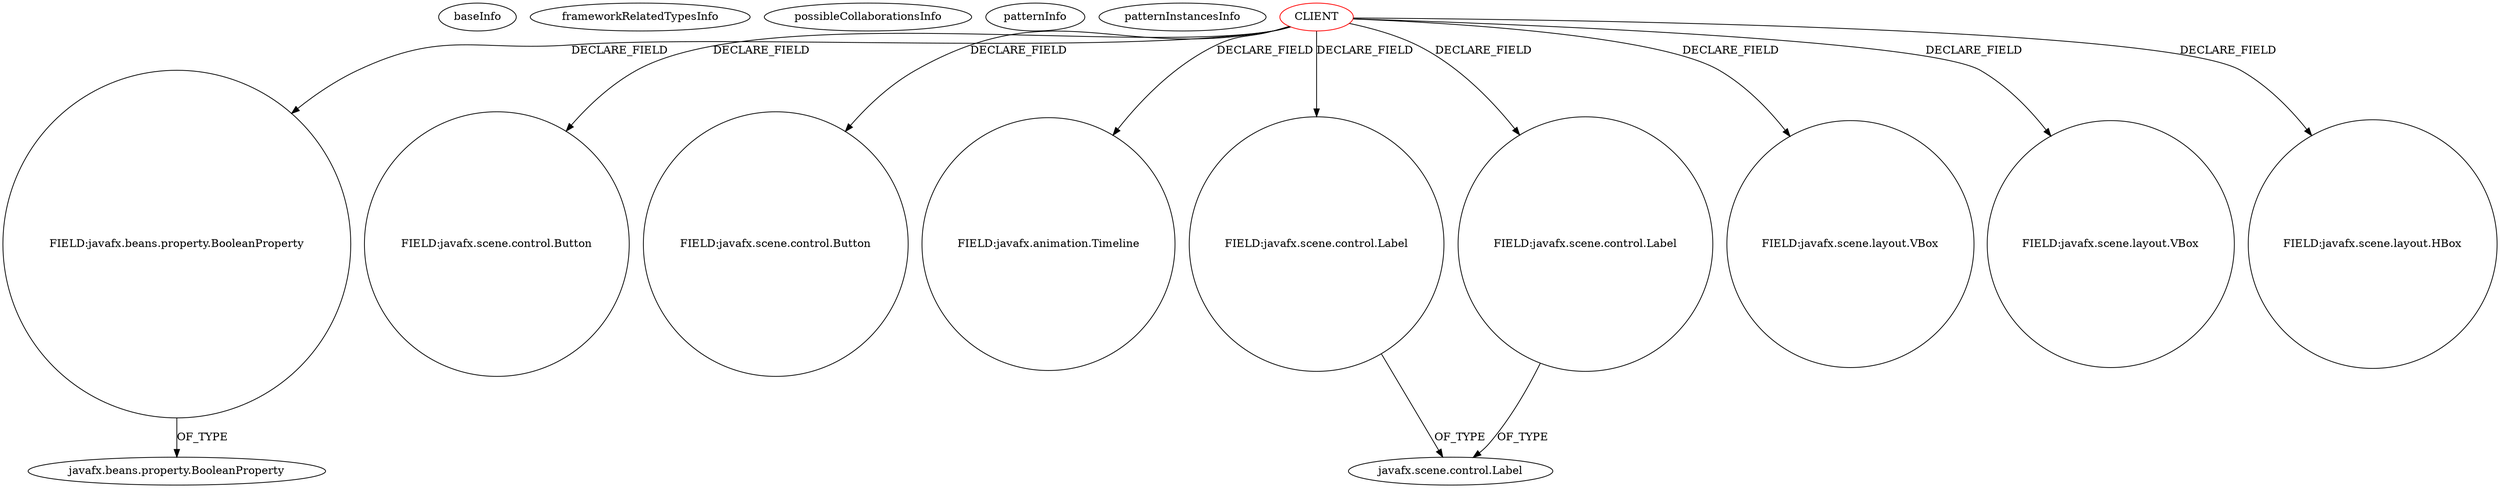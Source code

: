 digraph {
baseInfo[graphId=2186,category="pattern",isAnonymous=false,possibleRelation=false]
frameworkRelatedTypesInfo[]
possibleCollaborationsInfo[]
patternInfo[frequency=2.0,patternRootClient=0]
patternInstancesInfo[0="jperedadnr-Game2048HOL~/jperedadnr-Game2048HOL/Game2048HOL-master/src/org/hol/game2048/Board.java~Board~3394",1="brunoborges-fx2048~/brunoborges-fx2048/fx2048-master/src/game2048/Board.java~Board~2229"]
40[label="FIELD:javafx.beans.property.BooleanProperty",vertexType="FIELD_DECLARATION",isFrameworkType=false,shape=circle]
17[label="javafx.beans.property.BooleanProperty",vertexType="FRAMEWORK_CLASS_TYPE",isFrameworkType=false]
0[label="CLIENT",vertexType="ROOT_CLIENT_CLASS_DECLARATION",isFrameworkType=false,color=red]
4[label="FIELD:javafx.scene.control.Button",vertexType="FIELD_DECLARATION",isFrameworkType=false,shape=circle]
2[label="FIELD:javafx.scene.control.Button",vertexType="FIELD_DECLARATION",isFrameworkType=false,shape=circle]
72[label="FIELD:javafx.animation.Timeline",vertexType="FIELD_DECLARATION",isFrameworkType=false,shape=circle]
56[label="FIELD:javafx.scene.control.Label",vertexType="FIELD_DECLARATION",isFrameworkType=false,shape=circle]
51[label="javafx.scene.control.Label",vertexType="FRAMEWORK_CLASS_TYPE",isFrameworkType=false]
58[label="FIELD:javafx.scene.control.Label",vertexType="FIELD_DECLARATION",isFrameworkType=false,shape=circle]
78[label="FIELD:javafx.scene.layout.VBox",vertexType="FIELD_DECLARATION",isFrameworkType=false,shape=circle]
80[label="FIELD:javafx.scene.layout.VBox",vertexType="FIELD_DECLARATION",isFrameworkType=false,shape=circle]
44[label="FIELD:javafx.scene.layout.HBox",vertexType="FIELD_DECLARATION",isFrameworkType=false,shape=circle]
0->56[label="DECLARE_FIELD"]
0->72[label="DECLARE_FIELD"]
58->51[label="OF_TYPE"]
0->80[label="DECLARE_FIELD"]
0->58[label="DECLARE_FIELD"]
40->17[label="OF_TYPE"]
56->51[label="OF_TYPE"]
0->40[label="DECLARE_FIELD"]
0->4[label="DECLARE_FIELD"]
0->78[label="DECLARE_FIELD"]
0->44[label="DECLARE_FIELD"]
0->2[label="DECLARE_FIELD"]
}
